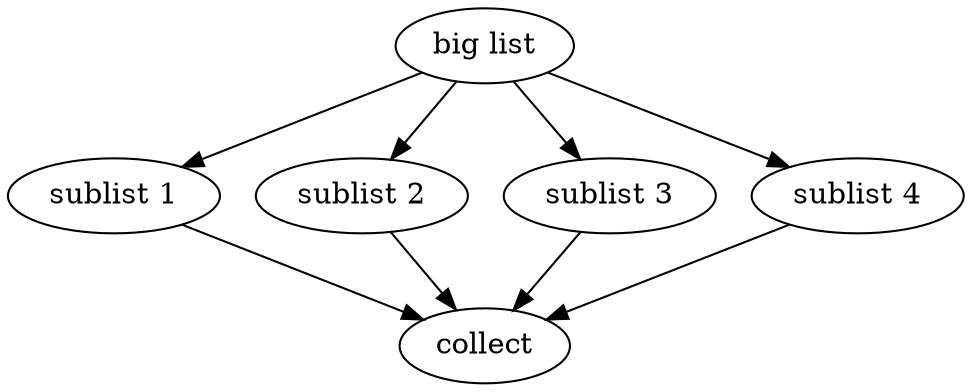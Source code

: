 digraph G {
        n1[label="big list"];
        n2[label="sublist 1"];
        n3[label="sublist 2"];
        n4[label="sublist 3"];
        n5[label="sublist 4"];
        n6[label="collect"];
        n1 -> n2;
        n1 -> n3;
        n1 -> n4;
        n1 -> n5;
        n2 -> n6;
        n3 -> n6;
        n4 -> n6;
        n5 -> n6;
}